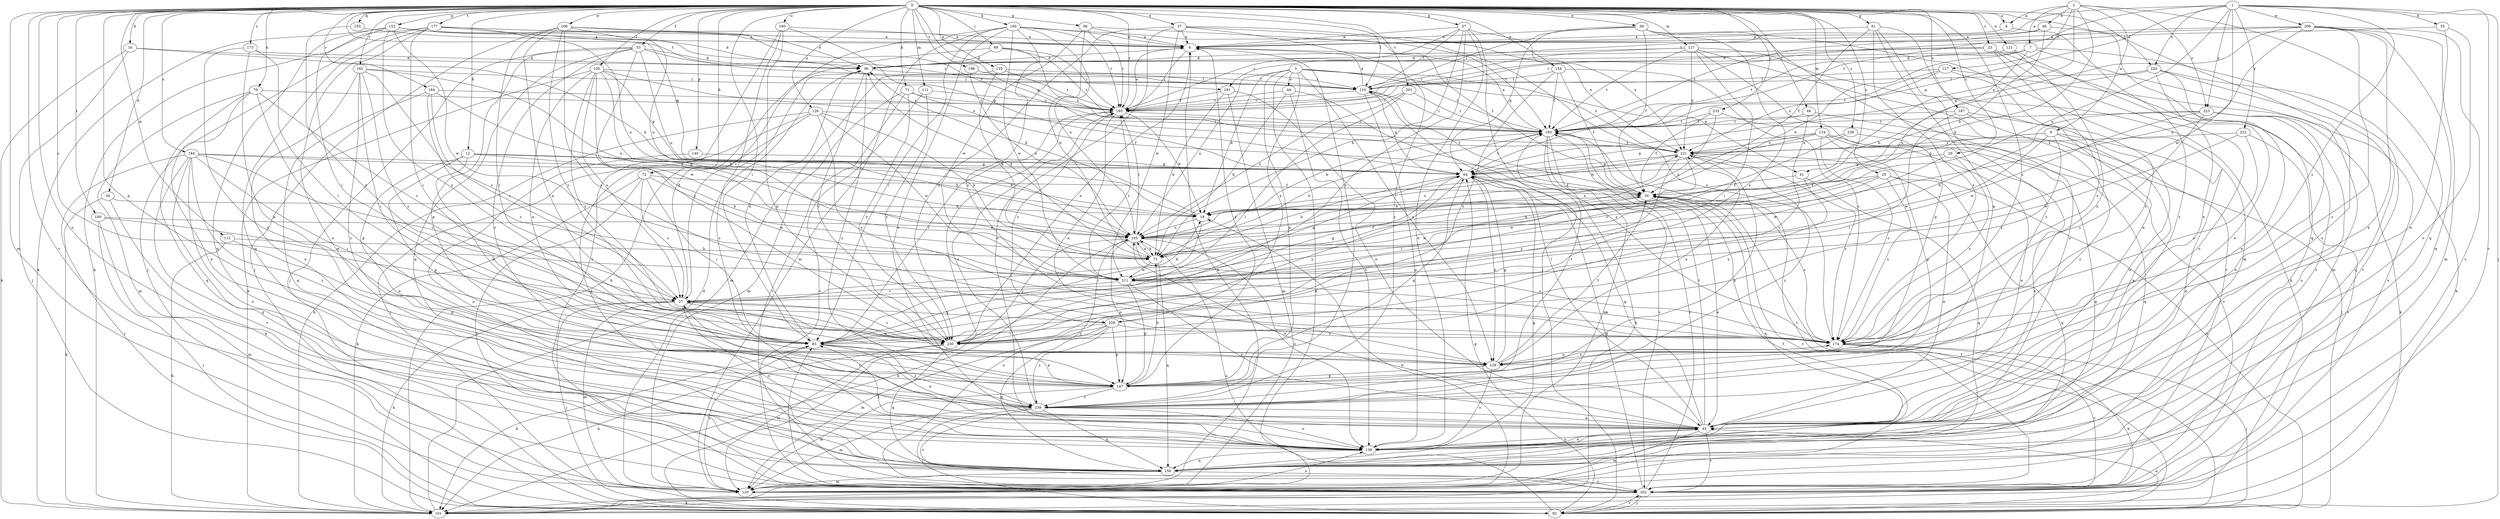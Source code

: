 strict digraph  {
0;
1;
2;
3;
4;
6;
7;
8;
12;
16;
18;
20;
23;
25;
27;
34;
35;
36;
37;
39;
40;
41;
44;
45;
48;
53;
54;
56;
57;
61;
64;
70;
71;
72;
73;
83;
89;
92;
100;
101;
105;
110;
111;
112;
114;
117;
120;
121;
125;
126;
127;
129;
138;
140;
147;
152;
153;
154;
156;
162;
164;
165;
173;
174;
177;
180;
181;
183;
184;
187;
190;
193;
198;
201;
202;
206;
209;
211;
220;
221;
222;
223;
229;
230;
232;
238;
239;
0 -> 4  [label=a];
0 -> 12  [label=b];
0 -> 16  [label=b];
0 -> 20  [label=c];
0 -> 23  [label=c];
0 -> 25  [label=c];
0 -> 27  [label=c];
0 -> 34  [label=d];
0 -> 37  [label=e];
0 -> 39  [label=e];
0 -> 48  [label=f];
0 -> 53  [label=f];
0 -> 56  [label=g];
0 -> 57  [label=g];
0 -> 61  [label=g];
0 -> 64  [label=g];
0 -> 70  [label=h];
0 -> 71  [label=h];
0 -> 72  [label=h];
0 -> 83  [label=i];
0 -> 89  [label=j];
0 -> 100  [label=k];
0 -> 105  [label=l];
0 -> 110  [label=l];
0 -> 111  [label=m];
0 -> 112  [label=m];
0 -> 114  [label=m];
0 -> 117  [label=m];
0 -> 120  [label=m];
0 -> 121  [label=n];
0 -> 125  [label=n];
0 -> 126  [label=n];
0 -> 138  [label=o];
0 -> 140  [label=p];
0 -> 147  [label=p];
0 -> 152  [label=q];
0 -> 153  [label=q];
0 -> 154  [label=q];
0 -> 156  [label=q];
0 -> 162  [label=r];
0 -> 164  [label=r];
0 -> 165  [label=r];
0 -> 173  [label=s];
0 -> 174  [label=s];
0 -> 177  [label=t];
0 -> 180  [label=t];
0 -> 181  [label=t];
0 -> 184  [label=u];
0 -> 187  [label=u];
0 -> 190  [label=u];
0 -> 198  [label=v];
0 -> 201  [label=v];
0 -> 202  [label=v];
0 -> 206  [label=w];
0 -> 220  [label=x];
0 -> 232  [label=z];
0 -> 238  [label=z];
1 -> 35  [label=d];
1 -> 64  [label=g];
1 -> 92  [label=j];
1 -> 174  [label=s];
1 -> 181  [label=t];
1 -> 183  [label=t];
1 -> 193  [label=u];
1 -> 202  [label=v];
1 -> 209  [label=w];
1 -> 211  [label=w];
1 -> 220  [label=x];
1 -> 222  [label=y];
1 -> 223  [label=y];
2 -> 4  [label=a];
2 -> 6  [label=a];
2 -> 7  [label=a];
2 -> 40  [label=e];
2 -> 41  [label=e];
2 -> 73  [label=h];
2 -> 127  [label=n];
2 -> 156  [label=q];
2 -> 223  [label=y];
3 -> 18  [label=b];
3 -> 41  [label=e];
3 -> 44  [label=e];
3 -> 101  [label=k];
3 -> 129  [label=n];
3 -> 147  [label=p];
3 -> 183  [label=t];
3 -> 193  [label=u];
3 -> 221  [label=x];
3 -> 229  [label=y];
4 -> 8  [label=a];
4 -> 239  [label=z];
6 -> 45  [label=e];
6 -> 64  [label=g];
6 -> 138  [label=o];
6 -> 211  [label=w];
6 -> 221  [label=x];
6 -> 229  [label=y];
7 -> 18  [label=b];
7 -> 36  [label=d];
7 -> 120  [label=m];
7 -> 183  [label=t];
7 -> 193  [label=u];
7 -> 202  [label=v];
8 -> 36  [label=d];
8 -> 165  [label=r];
8 -> 239  [label=z];
12 -> 18  [label=b];
12 -> 45  [label=e];
12 -> 64  [label=g];
12 -> 73  [label=h];
12 -> 129  [label=n];
12 -> 147  [label=p];
16 -> 18  [label=b];
16 -> 36  [label=d];
16 -> 92  [label=j];
16 -> 101  [label=k];
18 -> 36  [label=d];
18 -> 83  [label=i];
18 -> 193  [label=u];
20 -> 45  [label=e];
20 -> 64  [label=g];
20 -> 174  [label=s];
20 -> 211  [label=w];
23 -> 36  [label=d];
23 -> 138  [label=o];
23 -> 165  [label=r];
23 -> 174  [label=s];
23 -> 202  [label=v];
25 -> 45  [label=e];
25 -> 54  [label=f];
25 -> 73  [label=h];
25 -> 156  [label=q];
25 -> 174  [label=s];
25 -> 211  [label=w];
27 -> 18  [label=b];
27 -> 36  [label=d];
27 -> 64  [label=g];
27 -> 92  [label=j];
27 -> 101  [label=k];
27 -> 120  [label=m];
27 -> 129  [label=n];
27 -> 138  [label=o];
27 -> 229  [label=y];
34 -> 18  [label=b];
34 -> 101  [label=k];
34 -> 156  [label=q];
35 -> 8  [label=a];
35 -> 45  [label=e];
35 -> 138  [label=o];
36 -> 110  [label=l];
36 -> 230  [label=y];
36 -> 239  [label=z];
37 -> 8  [label=a];
37 -> 138  [label=o];
37 -> 174  [label=s];
37 -> 211  [label=w];
37 -> 221  [label=x];
37 -> 230  [label=y];
37 -> 239  [label=z];
39 -> 8  [label=a];
39 -> 54  [label=f];
39 -> 64  [label=g];
39 -> 110  [label=l];
39 -> 120  [label=m];
39 -> 138  [label=o];
39 -> 230  [label=y];
40 -> 8  [label=a];
40 -> 18  [label=b];
40 -> 138  [label=o];
40 -> 183  [label=t];
41 -> 54  [label=f];
41 -> 156  [label=q];
41 -> 230  [label=y];
44 -> 73  [label=h];
44 -> 138  [label=o];
44 -> 165  [label=r];
44 -> 174  [label=s];
45 -> 27  [label=c];
45 -> 64  [label=g];
45 -> 110  [label=l];
45 -> 120  [label=m];
45 -> 138  [label=o];
45 -> 183  [label=t];
45 -> 193  [label=u];
45 -> 202  [label=v];
48 -> 92  [label=j];
48 -> 183  [label=t];
48 -> 230  [label=y];
53 -> 36  [label=d];
53 -> 92  [label=j];
53 -> 110  [label=l];
53 -> 147  [label=p];
53 -> 156  [label=q];
53 -> 193  [label=u];
53 -> 230  [label=y];
53 -> 239  [label=z];
54 -> 18  [label=b];
54 -> 45  [label=e];
54 -> 156  [label=q];
54 -> 174  [label=s];
54 -> 202  [label=v];
54 -> 211  [label=w];
56 -> 8  [label=a];
56 -> 73  [label=h];
56 -> 165  [label=r];
56 -> 183  [label=t];
56 -> 211  [label=w];
57 -> 8  [label=a];
57 -> 73  [label=h];
57 -> 92  [label=j];
57 -> 110  [label=l];
57 -> 138  [label=o];
57 -> 165  [label=r];
57 -> 221  [label=x];
57 -> 230  [label=y];
61 -> 8  [label=a];
61 -> 45  [label=e];
61 -> 54  [label=f];
61 -> 147  [label=p];
61 -> 174  [label=s];
61 -> 239  [label=z];
64 -> 54  [label=f];
64 -> 73  [label=h];
64 -> 129  [label=n];
64 -> 183  [label=t];
64 -> 230  [label=y];
70 -> 27  [label=c];
70 -> 45  [label=e];
70 -> 120  [label=m];
70 -> 147  [label=p];
70 -> 156  [label=q];
70 -> 165  [label=r];
71 -> 54  [label=f];
71 -> 120  [label=m];
71 -> 165  [label=r];
71 -> 202  [label=v];
71 -> 230  [label=y];
72 -> 27  [label=c];
72 -> 54  [label=f];
72 -> 83  [label=i];
72 -> 101  [label=k];
72 -> 202  [label=v];
72 -> 211  [label=w];
73 -> 36  [label=d];
73 -> 54  [label=f];
73 -> 156  [label=q];
73 -> 193  [label=u];
73 -> 211  [label=w];
83 -> 36  [label=d];
83 -> 45  [label=e];
83 -> 101  [label=k];
83 -> 147  [label=p];
83 -> 165  [label=r];
83 -> 239  [label=z];
89 -> 36  [label=d];
89 -> 101  [label=k];
89 -> 165  [label=r];
89 -> 183  [label=t];
89 -> 221  [label=x];
92 -> 45  [label=e];
92 -> 54  [label=f];
92 -> 64  [label=g];
92 -> 183  [label=t];
92 -> 193  [label=u];
92 -> 202  [label=v];
92 -> 221  [label=x];
100 -> 8  [label=a];
100 -> 27  [label=c];
100 -> 45  [label=e];
100 -> 54  [label=f];
100 -> 83  [label=i];
100 -> 120  [label=m];
100 -> 165  [label=r];
100 -> 174  [label=s];
100 -> 193  [label=u];
100 -> 211  [label=w];
101 -> 18  [label=b];
101 -> 36  [label=d];
105 -> 27  [label=c];
105 -> 64  [label=g];
105 -> 73  [label=h];
105 -> 101  [label=k];
105 -> 110  [label=l];
105 -> 129  [label=n];
105 -> 211  [label=w];
105 -> 221  [label=x];
105 -> 230  [label=y];
110 -> 8  [label=a];
110 -> 54  [label=f];
110 -> 64  [label=g];
110 -> 138  [label=o];
110 -> 165  [label=r];
111 -> 165  [label=r];
111 -> 202  [label=v];
111 -> 230  [label=y];
112 -> 73  [label=h];
112 -> 101  [label=k];
112 -> 147  [label=p];
114 -> 18  [label=b];
114 -> 45  [label=e];
114 -> 64  [label=g];
114 -> 147  [label=p];
114 -> 156  [label=q];
114 -> 174  [label=s];
114 -> 221  [label=x];
117 -> 36  [label=d];
117 -> 83  [label=i];
117 -> 101  [label=k];
117 -> 147  [label=p];
117 -> 165  [label=r];
117 -> 183  [label=t];
117 -> 202  [label=v];
117 -> 221  [label=x];
120 -> 8  [label=a];
120 -> 54  [label=f];
120 -> 83  [label=i];
120 -> 138  [label=o];
121 -> 36  [label=d];
121 -> 45  [label=e];
121 -> 129  [label=n];
125 -> 73  [label=h];
125 -> 110  [label=l];
125 -> 120  [label=m];
125 -> 165  [label=r];
126 -> 73  [label=h];
126 -> 92  [label=j];
126 -> 101  [label=k];
126 -> 156  [label=q];
126 -> 174  [label=s];
126 -> 183  [label=t];
126 -> 211  [label=w];
127 -> 110  [label=l];
127 -> 174  [label=s];
127 -> 183  [label=t];
127 -> 202  [label=v];
127 -> 221  [label=x];
129 -> 54  [label=f];
129 -> 64  [label=g];
129 -> 138  [label=o];
129 -> 147  [label=p];
129 -> 174  [label=s];
129 -> 221  [label=x];
138 -> 45  [label=e];
138 -> 83  [label=i];
138 -> 156  [label=q];
140 -> 64  [label=g];
140 -> 138  [label=o];
147 -> 8  [label=a];
147 -> 64  [label=g];
147 -> 73  [label=h];
147 -> 120  [label=m];
147 -> 183  [label=t];
147 -> 239  [label=z];
152 -> 8  [label=a];
152 -> 36  [label=d];
152 -> 83  [label=i];
152 -> 101  [label=k];
152 -> 156  [label=q];
152 -> 165  [label=r];
152 -> 211  [label=w];
152 -> 230  [label=y];
153 -> 8  [label=a];
153 -> 230  [label=y];
154 -> 54  [label=f];
154 -> 110  [label=l];
154 -> 174  [label=s];
154 -> 183  [label=t];
154 -> 230  [label=y];
156 -> 64  [label=g];
156 -> 120  [label=m];
156 -> 202  [label=v];
162 -> 27  [label=c];
162 -> 83  [label=i];
162 -> 110  [label=l];
162 -> 138  [label=o];
162 -> 193  [label=u];
162 -> 230  [label=y];
162 -> 239  [label=z];
164 -> 27  [label=c];
164 -> 156  [label=q];
164 -> 165  [label=r];
164 -> 174  [label=s];
164 -> 193  [label=u];
165 -> 8  [label=a];
165 -> 18  [label=b];
165 -> 92  [label=j];
165 -> 129  [label=n];
165 -> 183  [label=t];
173 -> 36  [label=d];
173 -> 83  [label=i];
173 -> 147  [label=p];
173 -> 239  [label=z];
174 -> 92  [label=j];
174 -> 101  [label=k];
174 -> 129  [label=n];
174 -> 202  [label=v];
177 -> 8  [label=a];
177 -> 64  [label=g];
177 -> 83  [label=i];
177 -> 92  [label=j];
177 -> 101  [label=k];
177 -> 138  [label=o];
177 -> 156  [label=q];
177 -> 183  [label=t];
177 -> 193  [label=u];
180 -> 92  [label=j];
180 -> 120  [label=m];
180 -> 193  [label=u];
180 -> 211  [label=w];
181 -> 45  [label=e];
181 -> 73  [label=h];
181 -> 120  [label=m];
181 -> 165  [label=r];
183 -> 8  [label=a];
183 -> 18  [label=b];
183 -> 73  [label=h];
183 -> 101  [label=k];
183 -> 110  [label=l];
183 -> 120  [label=m];
183 -> 202  [label=v];
183 -> 221  [label=x];
184 -> 18  [label=b];
184 -> 27  [label=c];
184 -> 64  [label=g];
184 -> 83  [label=i];
184 -> 92  [label=j];
184 -> 138  [label=o];
184 -> 156  [label=q];
184 -> 202  [label=v];
184 -> 239  [label=z];
187 -> 45  [label=e];
187 -> 83  [label=i];
187 -> 183  [label=t];
187 -> 239  [label=z];
190 -> 8  [label=a];
190 -> 64  [label=g];
190 -> 138  [label=o];
190 -> 147  [label=p];
190 -> 202  [label=v];
193 -> 73  [label=h];
193 -> 101  [label=k];
193 -> 138  [label=o];
193 -> 147  [label=p];
193 -> 165  [label=r];
193 -> 174  [label=s];
193 -> 221  [label=x];
193 -> 230  [label=y];
198 -> 110  [label=l];
198 -> 193  [label=u];
201 -> 83  [label=i];
201 -> 165  [label=r];
201 -> 183  [label=t];
201 -> 193  [label=u];
202 -> 64  [label=g];
202 -> 83  [label=i];
202 -> 92  [label=j];
202 -> 101  [label=k];
202 -> 183  [label=t];
202 -> 193  [label=u];
206 -> 8  [label=a];
206 -> 36  [label=d];
206 -> 83  [label=i];
206 -> 92  [label=j];
206 -> 129  [label=n];
206 -> 174  [label=s];
206 -> 193  [label=u];
206 -> 230  [label=y];
209 -> 8  [label=a];
209 -> 45  [label=e];
209 -> 64  [label=g];
209 -> 120  [label=m];
209 -> 156  [label=q];
209 -> 165  [label=r];
209 -> 193  [label=u];
209 -> 202  [label=v];
209 -> 239  [label=z];
211 -> 27  [label=c];
211 -> 45  [label=e];
211 -> 64  [label=g];
211 -> 147  [label=p];
211 -> 165  [label=r];
211 -> 174  [label=s];
220 -> 18  [label=b];
220 -> 45  [label=e];
220 -> 101  [label=k];
220 -> 110  [label=l];
220 -> 129  [label=n];
220 -> 156  [label=q];
221 -> 64  [label=g];
221 -> 83  [label=i];
221 -> 174  [label=s];
221 -> 193  [label=u];
221 -> 230  [label=y];
221 -> 239  [label=z];
222 -> 174  [label=s];
222 -> 202  [label=v];
222 -> 211  [label=w];
222 -> 221  [label=x];
223 -> 45  [label=e];
223 -> 73  [label=h];
223 -> 101  [label=k];
223 -> 138  [label=o];
223 -> 174  [label=s];
223 -> 183  [label=t];
223 -> 211  [label=w];
229 -> 83  [label=i];
229 -> 120  [label=m];
229 -> 147  [label=p];
229 -> 156  [label=q];
229 -> 165  [label=r];
229 -> 174  [label=s];
229 -> 230  [label=y];
229 -> 239  [label=z];
230 -> 8  [label=a];
230 -> 27  [label=c];
230 -> 101  [label=k];
230 -> 120  [label=m];
230 -> 156  [label=q];
232 -> 54  [label=f];
232 -> 183  [label=t];
232 -> 193  [label=u];
232 -> 202  [label=v];
238 -> 27  [label=c];
238 -> 156  [label=q];
238 -> 221  [label=x];
239 -> 45  [label=e];
239 -> 92  [label=j];
239 -> 120  [label=m];
239 -> 138  [label=o];
239 -> 156  [label=q];
239 -> 165  [label=r];
239 -> 202  [label=v];
239 -> 221  [label=x];
}

